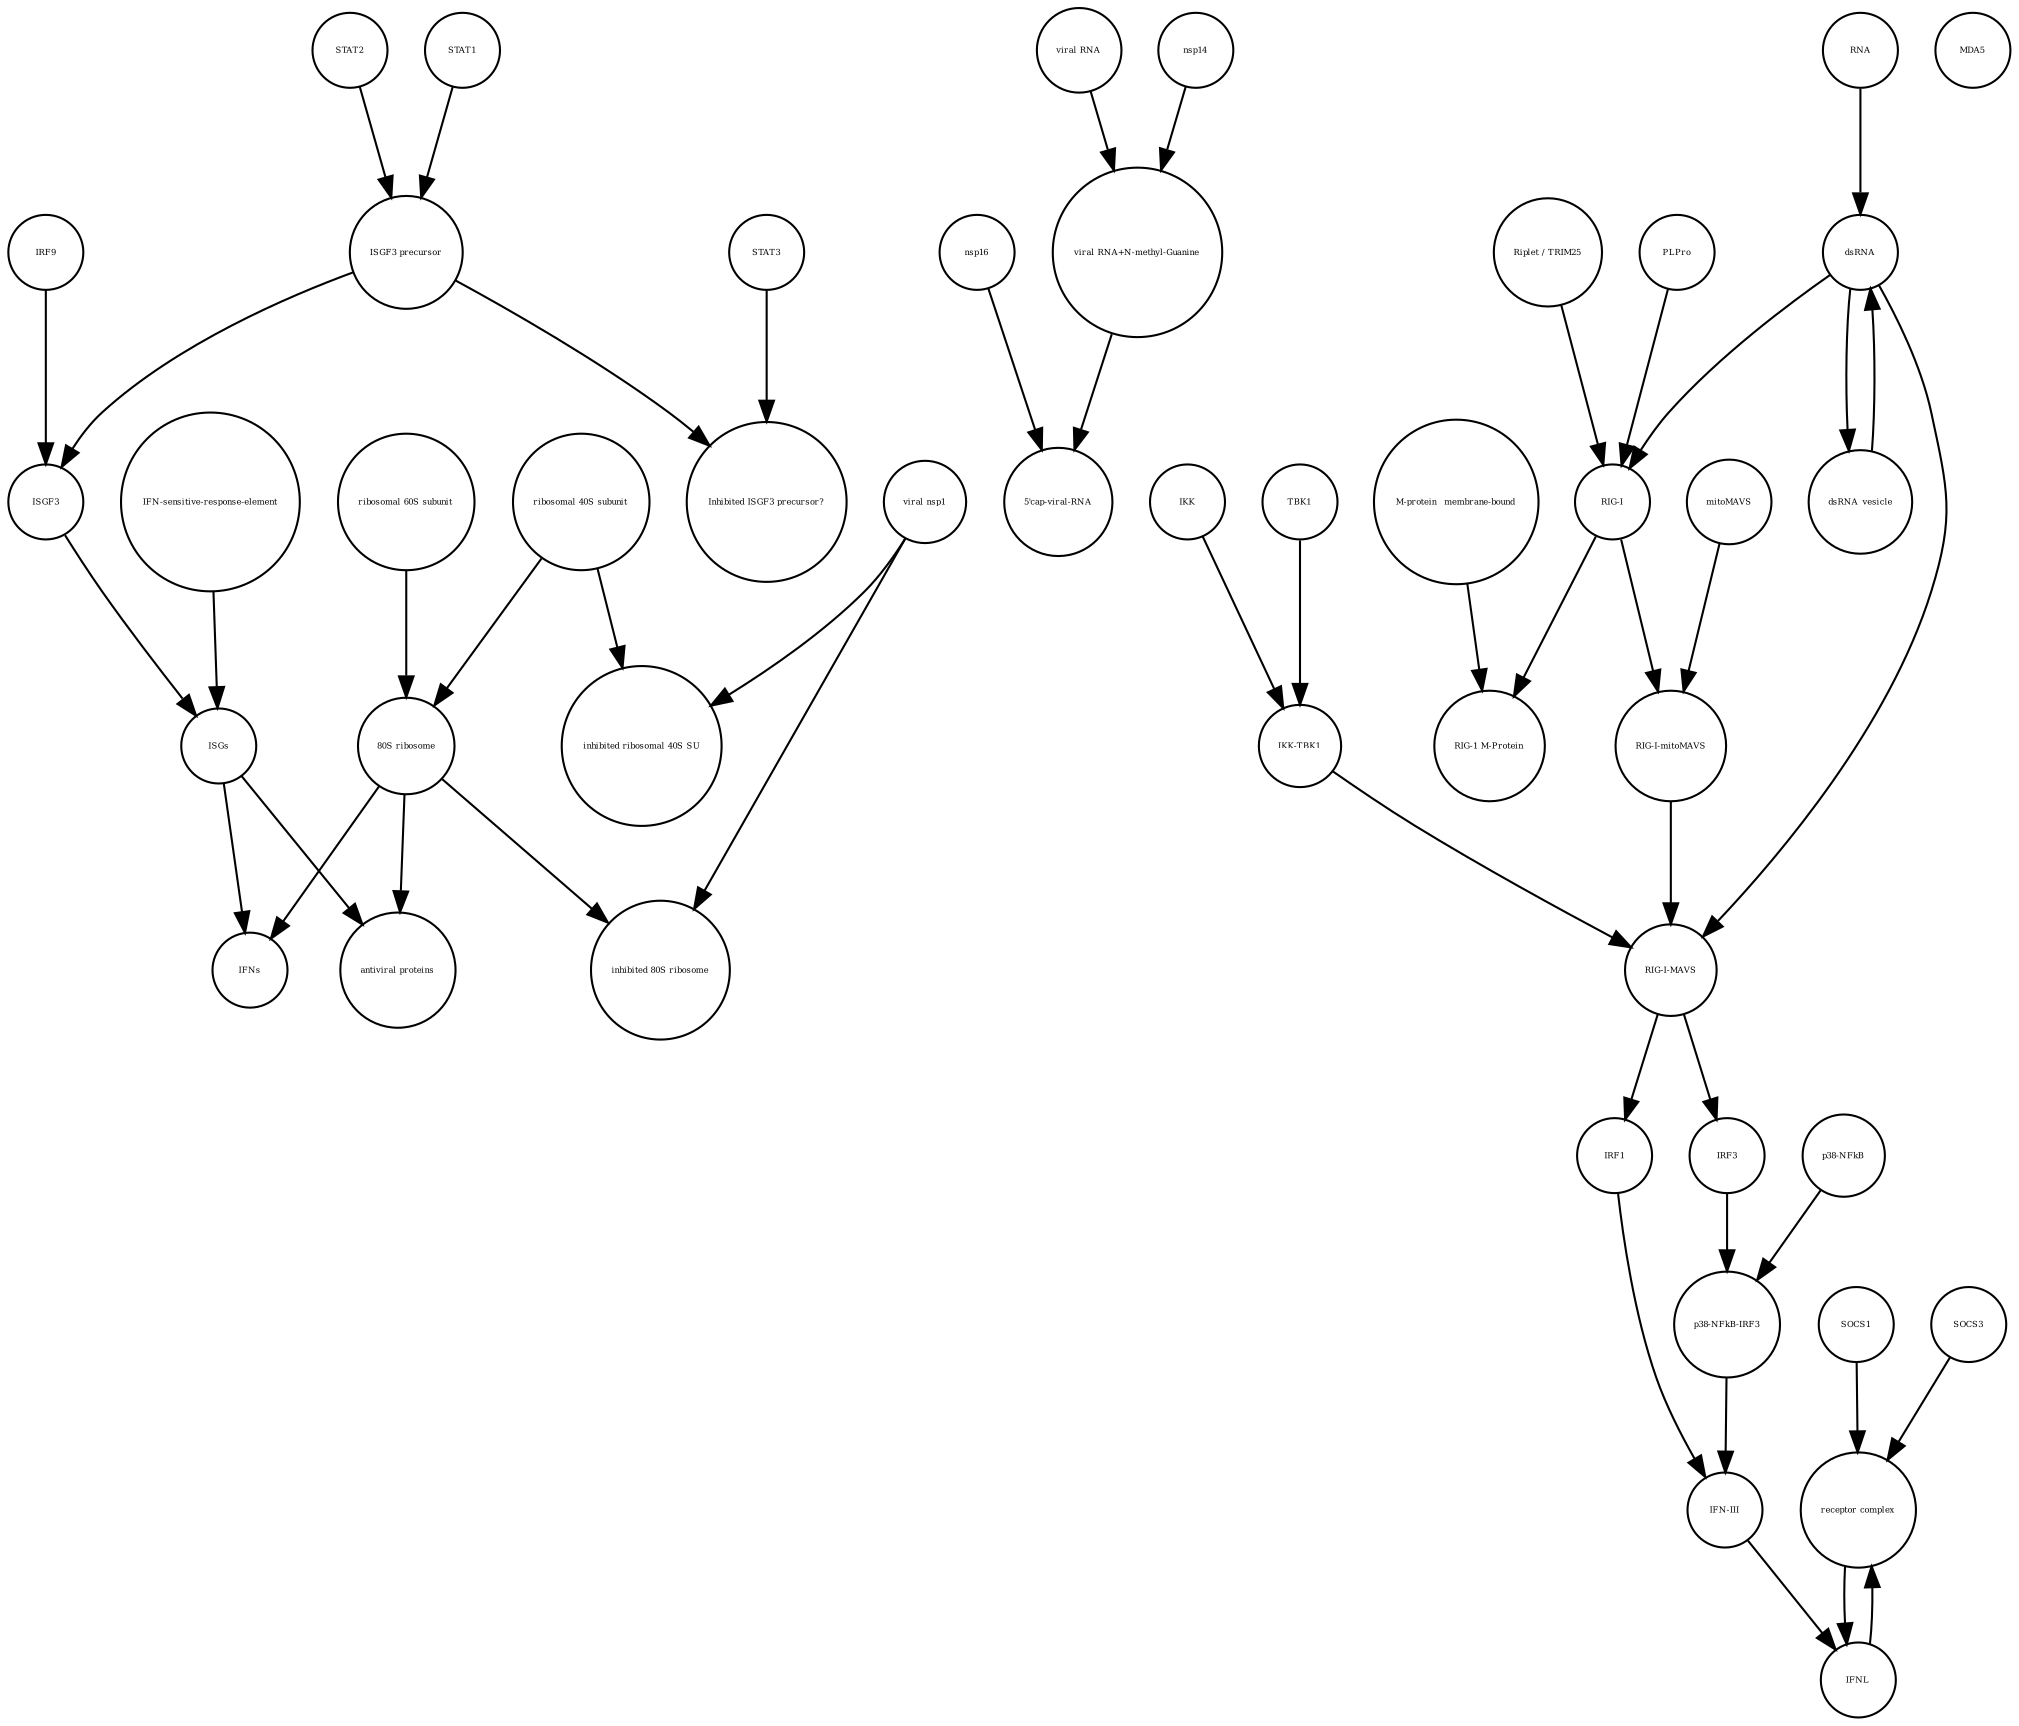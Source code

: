 strict digraph  {
"ribosomal 60S subunit" [annotation="", bipartite=0, cls=complex, fontsize=4, label="ribosomal 60S subunit", shape=circle];
"viral RNA+N-methyl-Guanine" [annotation="", bipartite=0, cls="nucleic acid feature", fontsize=4, label="viral RNA+N-methyl-Guanine", shape=circle];
"receptor complex" [annotation="", bipartite=0, cls=complex, fontsize=4, label="receptor complex", shape=circle];
"inhibited ribosomal 40S SU" [annotation="urn_miriam_doi_10.1101%2F2020.05.18.102467", bipartite=0, cls=complex, fontsize=4, label="inhibited ribosomal 40S SU", shape=circle];
"Riplet / TRIM25" [annotation="", bipartite=0, cls=macromolecule, fontsize=4, label="Riplet / TRIM25", shape=circle];
"RIG-I" [annotation="", bipartite=0, cls=macromolecule, fontsize=4, label="RIG-I", shape=circle];
"IFN-III" [annotation="", bipartite=0, cls=macromolecule, fontsize=4, label="IFN-III", shape=circle];
IKK [annotation="", bipartite=0, cls=macromolecule, fontsize=4, label=IKK, shape=circle];
"IKK-TBK1" [annotation="", bipartite=0, cls=complex, fontsize=4, label="IKK-TBK1", shape=circle];
IRF9 [annotation="", bipartite=0, cls=macromolecule, fontsize=4, label=IRF9, shape=circle];
"p38-NFkB-IRF3" [annotation="", bipartite=0, cls=complex, fontsize=4, label="p38-NFkB-IRF3", shape=circle];
SOCS1 [annotation="", bipartite=0, cls=macromolecule, fontsize=4, label=SOCS1, shape=circle];
"RIG-1 M-Protein" [annotation="", bipartite=0, cls=complex, fontsize=4, label="RIG-1 M-Protein", shape=circle];
"antiviral proteins" [annotation="", bipartite=0, cls=macromolecule, fontsize=4, label="antiviral proteins", shape=circle];
TBK1 [annotation="", bipartite=0, cls=macromolecule, fontsize=4, label=TBK1, shape=circle];
STAT3 [annotation="", bipartite=0, cls=macromolecule, fontsize=4, label=STAT3, shape=circle];
STAT2 [annotation="", bipartite=0, cls=macromolecule, fontsize=4, label=STAT2, shape=circle];
"80S ribosome" [annotation="", bipartite=0, cls=complex, fontsize=4, label="80S ribosome", shape=circle];
IRF1 [annotation="", bipartite=0, cls=macromolecule, fontsize=4, label=IRF1, shape=circle];
"viral nsp1" [annotation="", bipartite=0, cls=macromolecule, fontsize=4, label="viral nsp1", shape=circle];
mitoMAVS [annotation="", bipartite=0, cls=macromolecule, fontsize=4, label=mitoMAVS, shape=circle];
ISGs [annotation="", bipartite=0, cls="nucleic acid feature", fontsize=4, label=ISGs, shape=circle];
ISGF3 [annotation="", bipartite=0, cls=complex, fontsize=4, label=ISGF3, shape=circle];
"IFN-sensitive-response-element" [annotation="", bipartite=0, cls="nucleic acid feature", fontsize=4, label="IFN-sensitive-response-element", shape=circle];
STAT1 [annotation="", bipartite=0, cls=macromolecule, fontsize=4, label=STAT1, shape=circle];
"M-protein_ membrane-bound" [annotation="", bipartite=0, cls=macromolecule, fontsize=4, label="M-protein_ membrane-bound", shape=circle];
dsRNA_vesicle [annotation="", bipartite=0, cls="nucleic acid feature", fontsize=4, label=dsRNA_vesicle, shape=circle];
IRF3 [annotation="", bipartite=0, cls=macromolecule, fontsize=4, label=IRF3, shape=circle];
dsRNA [annotation="", bipartite=0, cls="nucleic acid feature", fontsize=4, label=dsRNA, shape=circle];
PLPro [annotation="", bipartite=0, cls=macromolecule, fontsize=4, label=PLPro, shape=circle];
nsp16 [annotation="", bipartite=0, cls=macromolecule, fontsize=4, label=nsp16, shape=circle];
MDA5 [annotation="", bipartite=0, cls=macromolecule, fontsize=4, label=MDA5, shape=circle];
"viral RNA" [annotation="", bipartite=0, cls="nucleic acid feature", fontsize=4, label="viral RNA", shape=circle];
RNA [annotation="", bipartite=0, cls="nucleic acid feature", fontsize=4, label=RNA, shape=circle];
"Inhibited ISGF3 precursor?" [annotation="", bipartite=0, cls=complex, fontsize=4, label="Inhibited ISGF3 precursor?", shape=circle];
"ISGF3 precursor" [annotation="", bipartite=0, cls=complex, fontsize=4, label="ISGF3 precursor", shape=circle];
"RIG-I-mitoMAVS" [annotation="", bipartite=0, cls=complex, fontsize=4, label="RIG-I-mitoMAVS", shape=circle];
SOCS3 [annotation="", bipartite=0, cls=macromolecule, fontsize=4, label=SOCS3, shape=circle];
"p38-NFkB" [annotation="", bipartite=0, cls=complex, fontsize=4, label="p38-NFkB", shape=circle];
"RIG-I-MAVS" [annotation="", bipartite=0, cls=complex, fontsize=4, label="RIG-I-MAVS", shape=circle];
"ribosomal 40S subunit" [annotation="", bipartite=0, cls=complex, fontsize=4, label="ribosomal 40S subunit", shape=circle];
"inhibited 80S ribosome" [annotation="", bipartite=0, cls=complex, fontsize=4, label="inhibited 80S ribosome", shape=circle];
"5'cap-viral-RNA" [annotation="", bipartite=0, cls="nucleic acid feature", fontsize=4, label="5'cap-viral-RNA", shape=circle];
nsp14 [annotation="", bipartite=0, cls=macromolecule, fontsize=4, label=nsp14, shape=circle];
IFNL [annotation="", bipartite=0, cls=macromolecule, fontsize=4, label=IFNL, shape=circle];
IFNs [annotation="", bipartite=0, cls=macromolecule, fontsize=4, label=IFNs, shape=circle];
"ribosomal 60S subunit" -> "80S ribosome"  [annotation="", interaction_type=production];
"viral RNA+N-methyl-Guanine" -> "5'cap-viral-RNA"  [annotation="", interaction_type=production];
"receptor complex" -> IFNL  [annotation="", interaction_type=production];
"Riplet / TRIM25" -> "RIG-I"  [annotation="", interaction_type=catalysis];
"RIG-I" -> "RIG-I-mitoMAVS"  [annotation="", interaction_type=production];
"RIG-I" -> "RIG-1 M-Protein"  [annotation="", interaction_type=production];
"IFN-III" -> IFNL  [annotation="", interaction_type=production];
IKK -> "IKK-TBK1"  [annotation="", interaction_type=production];
"IKK-TBK1" -> "RIG-I-MAVS"  [annotation="", interaction_type=production];
IRF9 -> ISGF3  [annotation="", interaction_type=production];
"p38-NFkB-IRF3" -> "IFN-III"  [annotation="", interaction_type=stimulation];
SOCS1 -> "receptor complex"  [annotation="", interaction_type=production];
TBK1 -> "IKK-TBK1"  [annotation="", interaction_type=production];
STAT3 -> "Inhibited ISGF3 precursor?"  [annotation="", interaction_type=production];
STAT2 -> "ISGF3 precursor"  [annotation="", interaction_type=production];
"80S ribosome" -> IFNs  [annotation="", interaction_type=catalysis];
"80S ribosome" -> "inhibited 80S ribosome"  [annotation="", interaction_type=production];
"80S ribosome" -> "antiviral proteins"  [annotation="", interaction_type=catalysis];
IRF1 -> "IFN-III"  [annotation="", interaction_type=stimulation];
"viral nsp1" -> "inhibited 80S ribosome"  [annotation="", interaction_type=production];
"viral nsp1" -> "inhibited ribosomal 40S SU"  [annotation="", interaction_type=production];
mitoMAVS -> "RIG-I-mitoMAVS"  [annotation="", interaction_type=production];
ISGs -> IFNs  [annotation="", interaction_type=production];
ISGs -> "antiviral proteins"  [annotation="", interaction_type=production];
ISGF3 -> ISGs  [annotation="", interaction_type="necessary stimulation"];
"IFN-sensitive-response-element" -> ISGs  [annotation="", interaction_type=production];
STAT1 -> "ISGF3 precursor"  [annotation="", interaction_type=production];
"M-protein_ membrane-bound" -> "RIG-1 M-Protein"  [annotation="", interaction_type=production];
dsRNA_vesicle -> dsRNA  [annotation="", interaction_type=production];
IRF3 -> "p38-NFkB-IRF3"  [annotation="", interaction_type=production];
dsRNA -> "RIG-I-MAVS"  [annotation="", interaction_type="necessary stimulation"];
dsRNA -> "RIG-I"  [annotation="", interaction_type="necessary stimulation"];
dsRNA -> dsRNA_vesicle  [annotation="", interaction_type=production];
PLPro -> "RIG-I"  [annotation="", interaction_type=catalysis];
nsp16 -> "5'cap-viral-RNA"  [annotation="urn_miriam_doi_10.1016%2Fj.chom.2020.05.008", interaction_type=catalysis];
"viral RNA" -> "viral RNA+N-methyl-Guanine"  [annotation="", interaction_type=production];
RNA -> dsRNA  [annotation="", interaction_type=production];
"ISGF3 precursor" -> ISGF3  [annotation="", interaction_type=production];
"ISGF3 precursor" -> "Inhibited ISGF3 precursor?"  [annotation="", interaction_type=production];
"RIG-I-mitoMAVS" -> "RIG-I-MAVS"  [annotation="", interaction_type=production];
SOCS3 -> "receptor complex"  [annotation="", interaction_type=production];
"p38-NFkB" -> "p38-NFkB-IRF3"  [annotation="", interaction_type=production];
"RIG-I-MAVS" -> IRF3  [annotation="", interaction_type=stimulation];
"RIG-I-MAVS" -> IRF1  [annotation="", interaction_type=catalysis];
"ribosomal 40S subunit" -> "80S ribosome"  [annotation="", interaction_type=production];
"ribosomal 40S subunit" -> "inhibited ribosomal 40S SU"  [annotation="", interaction_type=production];
nsp14 -> "viral RNA+N-methyl-Guanine"  [annotation="", interaction_type=catalysis];
IFNL -> "receptor complex"  [annotation="", interaction_type=stimulation];
}
